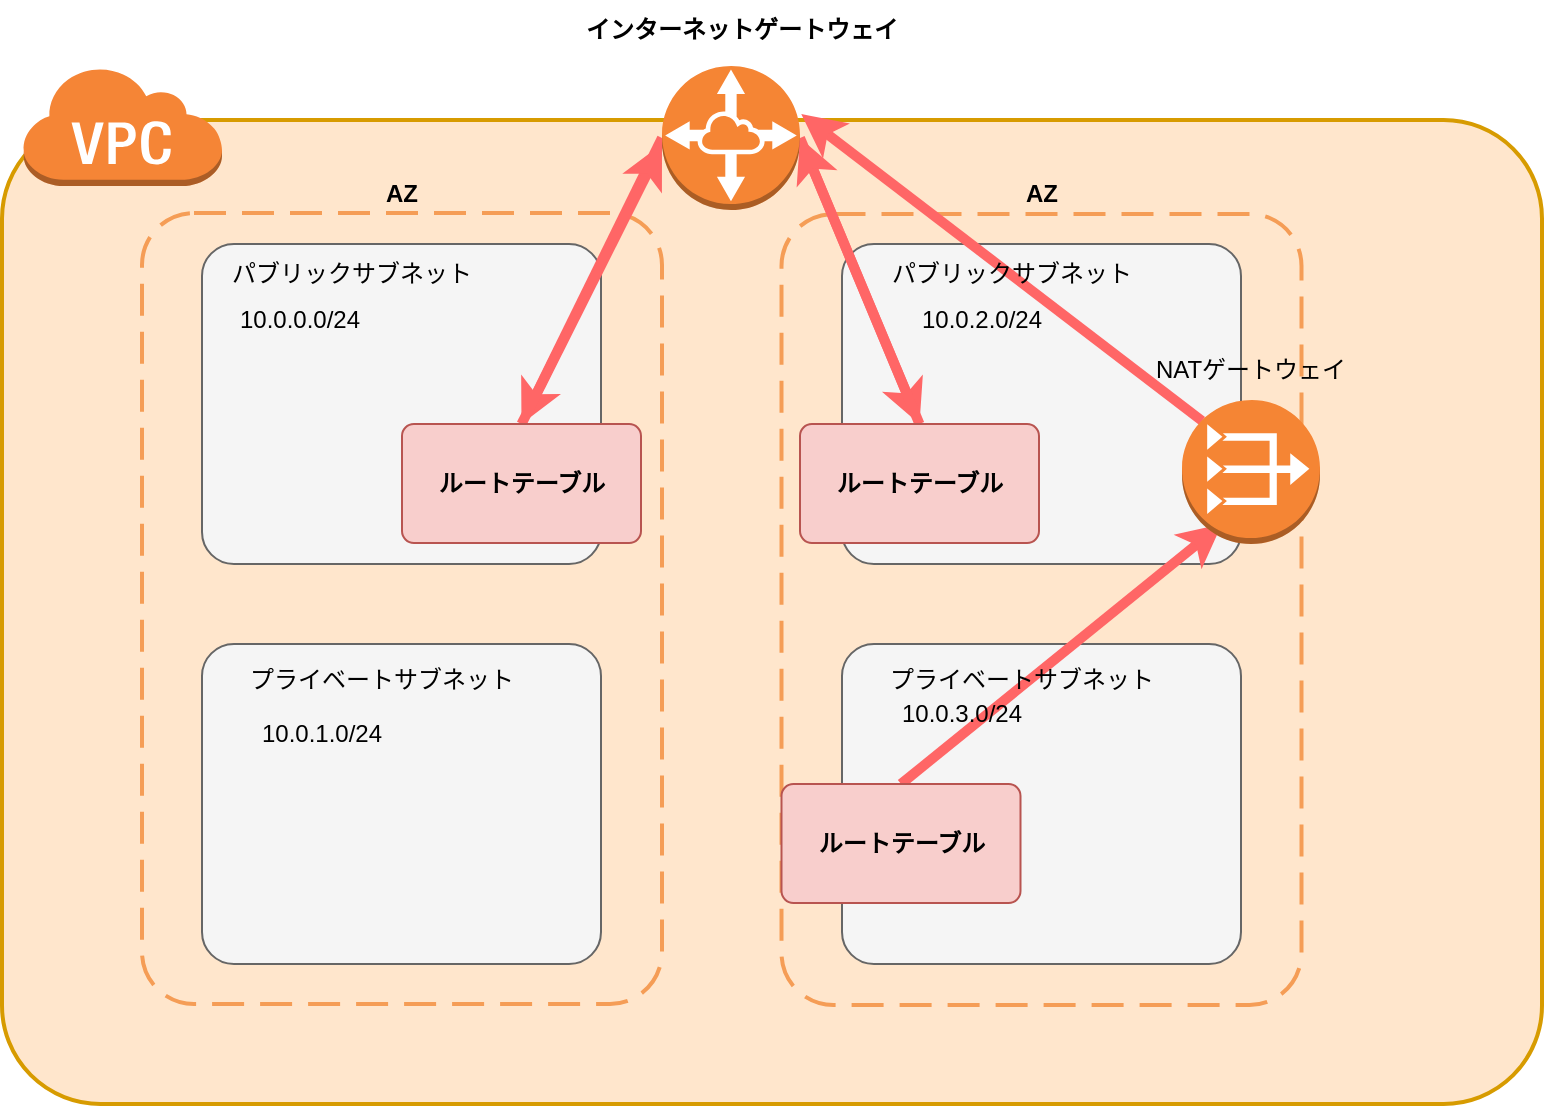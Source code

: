 <mxfile><diagram id="ElotmaAK5wtQi5tu3Q-J" name="ページ1"><mxGraphModel dx="1087" dy="571" grid="1" gridSize="10" guides="1" tooltips="1" connect="1" arrows="1" fold="1" page="1" pageScale="1" pageWidth="827" pageHeight="1169" background="#ffffff" math="0" shadow="0"><root><mxCell id="0"/><mxCell id="1" parent="0"/><mxCell id="2" value="" style="rounded=1;arcSize=10;dashed=0;fillColor=#ffe6cc;strokeWidth=2;strokeColor=#d79b00;" parent="1" vertex="1"><mxGeometry x="30" y="538" width="770" height="492" as="geometry"/></mxCell><mxCell id="9" value="" style="rounded=1;arcSize=10;dashed=1;strokeColor=#F59D56;fillColor=none;gradientColor=none;dashPattern=8 4;strokeWidth=2;" parent="1" vertex="1"><mxGeometry x="419.75" y="585" width="260" height="395.5" as="geometry"/></mxCell><mxCell id="8" value="" style="rounded=1;arcSize=10;dashed=1;strokeColor=#F59D56;fillColor=none;gradientColor=none;dashPattern=8 4;strokeWidth=2;" parent="1" vertex="1"><mxGeometry x="100" y="584.5" width="260" height="395.5" as="geometry"/></mxCell><mxCell id="3" value="" style="dashed=0;html=1;shape=mxgraph.aws3.virtual_private_cloud;fillColor=#F58536;gradientColor=none;dashed=0;" parent="1" vertex="1"><mxGeometry x="40" y="511" width="100" height="60" as="geometry"/></mxCell><mxCell id="4" value="" style="rounded=1;arcSize=10;strokeColor=#666666;fillColor=#f5f5f5;fontColor=#333333;" parent="1" vertex="1"><mxGeometry x="130" y="600" width="199.5" height="160" as="geometry"/></mxCell><mxCell id="5" value="" style="rounded=1;arcSize=10;strokeColor=#666666;fillColor=#f5f5f5;fontColor=#333333;" parent="1" vertex="1"><mxGeometry x="130" y="800" width="199.5" height="160" as="geometry"/></mxCell><mxCell id="6" value="" style="rounded=1;arcSize=10;strokeColor=#666666;fillColor=#f5f5f5;fontColor=#333333;" parent="1" vertex="1"><mxGeometry x="450" y="600" width="199.5" height="160" as="geometry"/></mxCell><mxCell id="7" value="" style="rounded=1;arcSize=10;strokeColor=#666666;fillColor=#f5f5f5;fontColor=#333333;" parent="1" vertex="1"><mxGeometry x="450" y="800" width="199.5" height="160" as="geometry"/></mxCell><mxCell id="14" style="edgeStyle=none;html=1;exitX=0;exitY=0.5;exitDx=0;exitDy=0;exitPerimeter=0;strokeWidth=5;strokeColor=#FF6666;entryX=0.5;entryY=0;entryDx=0;entryDy=0;" parent="1" source="10" target="11" edge="1"><mxGeometry relative="1" as="geometry"/></mxCell><mxCell id="17" style="edgeStyle=none;html=1;exitX=1;exitY=0.5;exitDx=0;exitDy=0;exitPerimeter=0;entryX=0.5;entryY=0;entryDx=0;entryDy=0;strokeColor=#FF6666;strokeWidth=5;" parent="1" source="10" target="12" edge="1"><mxGeometry relative="1" as="geometry"/></mxCell><mxCell id="10" value="" style="outlineConnect=0;dashed=0;verticalLabelPosition=bottom;verticalAlign=top;align=center;html=1;shape=mxgraph.aws3.vpc_peering;fillColor=#F58534;gradientColor=none;" parent="1" vertex="1"><mxGeometry x="360" y="511" width="69" height="72" as="geometry"/></mxCell><mxCell id="16" style="edgeStyle=none;html=1;exitX=0.5;exitY=0;exitDx=0;exitDy=0;strokeColor=#FF6666;strokeWidth=5;" parent="1" source="11" edge="1"><mxGeometry relative="1" as="geometry"><mxPoint x="360" y="550" as="targetPoint"/></mxGeometry></mxCell><mxCell id="11" value="" style="rounded=1;arcSize=10;strokeColor=#b85450;fillColor=#f8cecc;" parent="1" vertex="1"><mxGeometry x="230" y="690" width="119.5" height="59.5" as="geometry"/></mxCell><mxCell id="18" style="edgeStyle=none;html=1;exitX=0.5;exitY=0;exitDx=0;exitDy=0;entryX=1;entryY=0.5;entryDx=0;entryDy=0;entryPerimeter=0;strokeColor=#FF6666;strokeWidth=5;" parent="1" source="12" target="10" edge="1"><mxGeometry relative="1" as="geometry"/></mxCell><mxCell id="12" value="" style="rounded=1;arcSize=10;strokeColor=#b85450;fillColor=#f8cecc;" parent="1" vertex="1"><mxGeometry x="429" y="690" width="119.5" height="59.5" as="geometry"/></mxCell><mxCell id="20" style="edgeStyle=none;html=1;exitX=0.5;exitY=0;exitDx=0;exitDy=0;strokeColor=#FF6666;strokeWidth=5;entryX=0.29;entryY=0.861;entryDx=0;entryDy=0;entryPerimeter=0;" parent="1" source="13" target="19" edge="1"><mxGeometry relative="1" as="geometry"/></mxCell><mxCell id="13" value="" style="rounded=1;arcSize=10;strokeColor=#b85450;fillColor=#f8cecc;" parent="1" vertex="1"><mxGeometry x="419.75" y="870" width="119.5" height="59.5" as="geometry"/></mxCell><mxCell id="36" style="edgeStyle=none;html=1;exitX=0.145;exitY=0.145;exitDx=0;exitDy=0;exitPerimeter=0;entryX=0.519;entryY=-0.006;entryDx=0;entryDy=0;entryPerimeter=0;fillColor=#e51400;strokeColor=#FF6666;strokeWidth=5;" edge="1" parent="1" source="19" target="2"><mxGeometry relative="1" as="geometry"/></mxCell><mxCell id="19" value="" style="outlineConnect=0;dashed=0;verticalLabelPosition=bottom;verticalAlign=top;align=center;html=1;shape=mxgraph.aws3.vpc_nat_gateway;fillColor=#F58534;gradientColor=none;" parent="1" vertex="1"><mxGeometry x="620" y="678" width="69" height="72" as="geometry"/></mxCell><mxCell id="21" value="インターネットゲートウェイ" style="text;strokeColor=none;align=center;fillColor=none;html=1;verticalAlign=middle;whiteSpace=wrap;rounded=0;fontColor=#000000;fontStyle=1" parent="1" vertex="1"><mxGeometry x="300" y="478" width="200" height="30" as="geometry"/></mxCell><mxCell id="22" value="ルートテーブル" style="text;strokeColor=none;align=center;fillColor=none;html=1;verticalAlign=middle;whiteSpace=wrap;rounded=0;fontColor=#000000;fontStyle=1" parent="1" vertex="1"><mxGeometry x="240" y="704.75" width="100" height="30" as="geometry"/></mxCell><mxCell id="23" value="ルートテーブル" style="text;strokeColor=none;align=center;fillColor=none;html=1;verticalAlign=middle;whiteSpace=wrap;rounded=0;fontColor=#000000;fontStyle=1" parent="1" vertex="1"><mxGeometry x="438.75" y="704.75" width="100" height="30" as="geometry"/></mxCell><mxCell id="24" value="ルートテーブル" style="text;strokeColor=none;align=center;fillColor=none;html=1;verticalAlign=middle;whiteSpace=wrap;rounded=0;fontColor=#000000;fontStyle=1" parent="1" vertex="1"><mxGeometry x="429.5" y="884.75" width="100" height="30" as="geometry"/></mxCell><mxCell id="25" value="AZ" style="text;strokeColor=none;align=center;fillColor=none;html=1;verticalAlign=middle;whiteSpace=wrap;rounded=0;fontColor=#000000;fontStyle=1" parent="1" vertex="1"><mxGeometry x="199.75" y="560" width="60" height="30" as="geometry"/></mxCell><mxCell id="26" value="AZ" style="text;strokeColor=none;align=center;fillColor=none;html=1;verticalAlign=middle;whiteSpace=wrap;rounded=0;fontColor=#000000;fontStyle=1" parent="1" vertex="1"><mxGeometry x="519.75" y="560" width="60" height="30" as="geometry"/></mxCell><mxCell id="27" value="パブリックサブネット" style="text;strokeColor=none;align=center;fillColor=none;html=1;verticalAlign=middle;whiteSpace=wrap;rounded=0;fontColor=#000000;" parent="1" vertex="1"><mxGeometry x="139.75" y="600" width="130.25" height="30" as="geometry"/></mxCell><mxCell id="28" value="パブリックサブネット" style="text;strokeColor=none;align=center;fillColor=none;html=1;verticalAlign=middle;whiteSpace=wrap;rounded=0;fontColor=#000000;" parent="1" vertex="1"><mxGeometry x="470" y="600" width="130.25" height="30" as="geometry"/></mxCell><mxCell id="29" value="プライベートサブネット" style="text;strokeColor=none;align=center;fillColor=none;html=1;verticalAlign=middle;whiteSpace=wrap;rounded=0;fontColor=#000000;" parent="1" vertex="1"><mxGeometry x="140" y="803" width="160" height="30" as="geometry"/></mxCell><mxCell id="30" value="プライベートサブネット" style="text;strokeColor=none;align=center;fillColor=none;html=1;verticalAlign=middle;whiteSpace=wrap;rounded=0;fontColor=#000000;" parent="1" vertex="1"><mxGeometry x="470" y="803" width="140" height="30" as="geometry"/></mxCell><mxCell id="31" value="NATゲートウェイ" style="text;strokeColor=none;align=center;fillColor=none;html=1;verticalAlign=middle;whiteSpace=wrap;rounded=0;fontColor=#000000;" parent="1" vertex="1"><mxGeometry x="602.25" y="648" width="104.5" height="30" as="geometry"/></mxCell><mxCell id="32" value="10.0.0.0/24" style="text;strokeColor=none;align=center;fillColor=none;html=1;verticalAlign=middle;whiteSpace=wrap;rounded=0;fontColor=#000000;" parent="1" vertex="1"><mxGeometry x="139" y="623" width="80" height="30" as="geometry"/></mxCell><mxCell id="33" value="10.0.2.0/24" style="text;strokeColor=none;align=center;fillColor=none;html=1;verticalAlign=middle;whiteSpace=wrap;rounded=0;fontColor=#000000;" parent="1" vertex="1"><mxGeometry x="480" y="623" width="80" height="30" as="geometry"/></mxCell><mxCell id="34" value="10.0.1.0/24" style="text;strokeColor=none;align=center;fillColor=none;html=1;verticalAlign=middle;whiteSpace=wrap;rounded=0;fontColor=#000000;" parent="1" vertex="1"><mxGeometry x="150" y="830" width="80" height="30" as="geometry"/></mxCell><mxCell id="35" value="10.0.3.0/24" style="text;strokeColor=none;align=center;fillColor=none;html=1;verticalAlign=middle;whiteSpace=wrap;rounded=0;fontColor=#000000;" parent="1" vertex="1"><mxGeometry x="470" y="820" width="80" height="30" as="geometry"/></mxCell></root></mxGraphModel></diagram></mxfile>